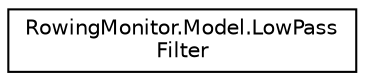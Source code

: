 digraph "Graphical Class Hierarchy"
{
  edge [fontname="Helvetica",fontsize="10",labelfontname="Helvetica",labelfontsize="10"];
  node [fontname="Helvetica",fontsize="10",shape=record];
  rankdir="LR";
  Node0 [label="RowingMonitor.Model.LowPass\lFilter",height=0.2,width=0.4,color="black", fillcolor="white", style="filled",URL="$class_rowing_monitor_1_1_model_1_1_low_pass_filter.html"];
}
